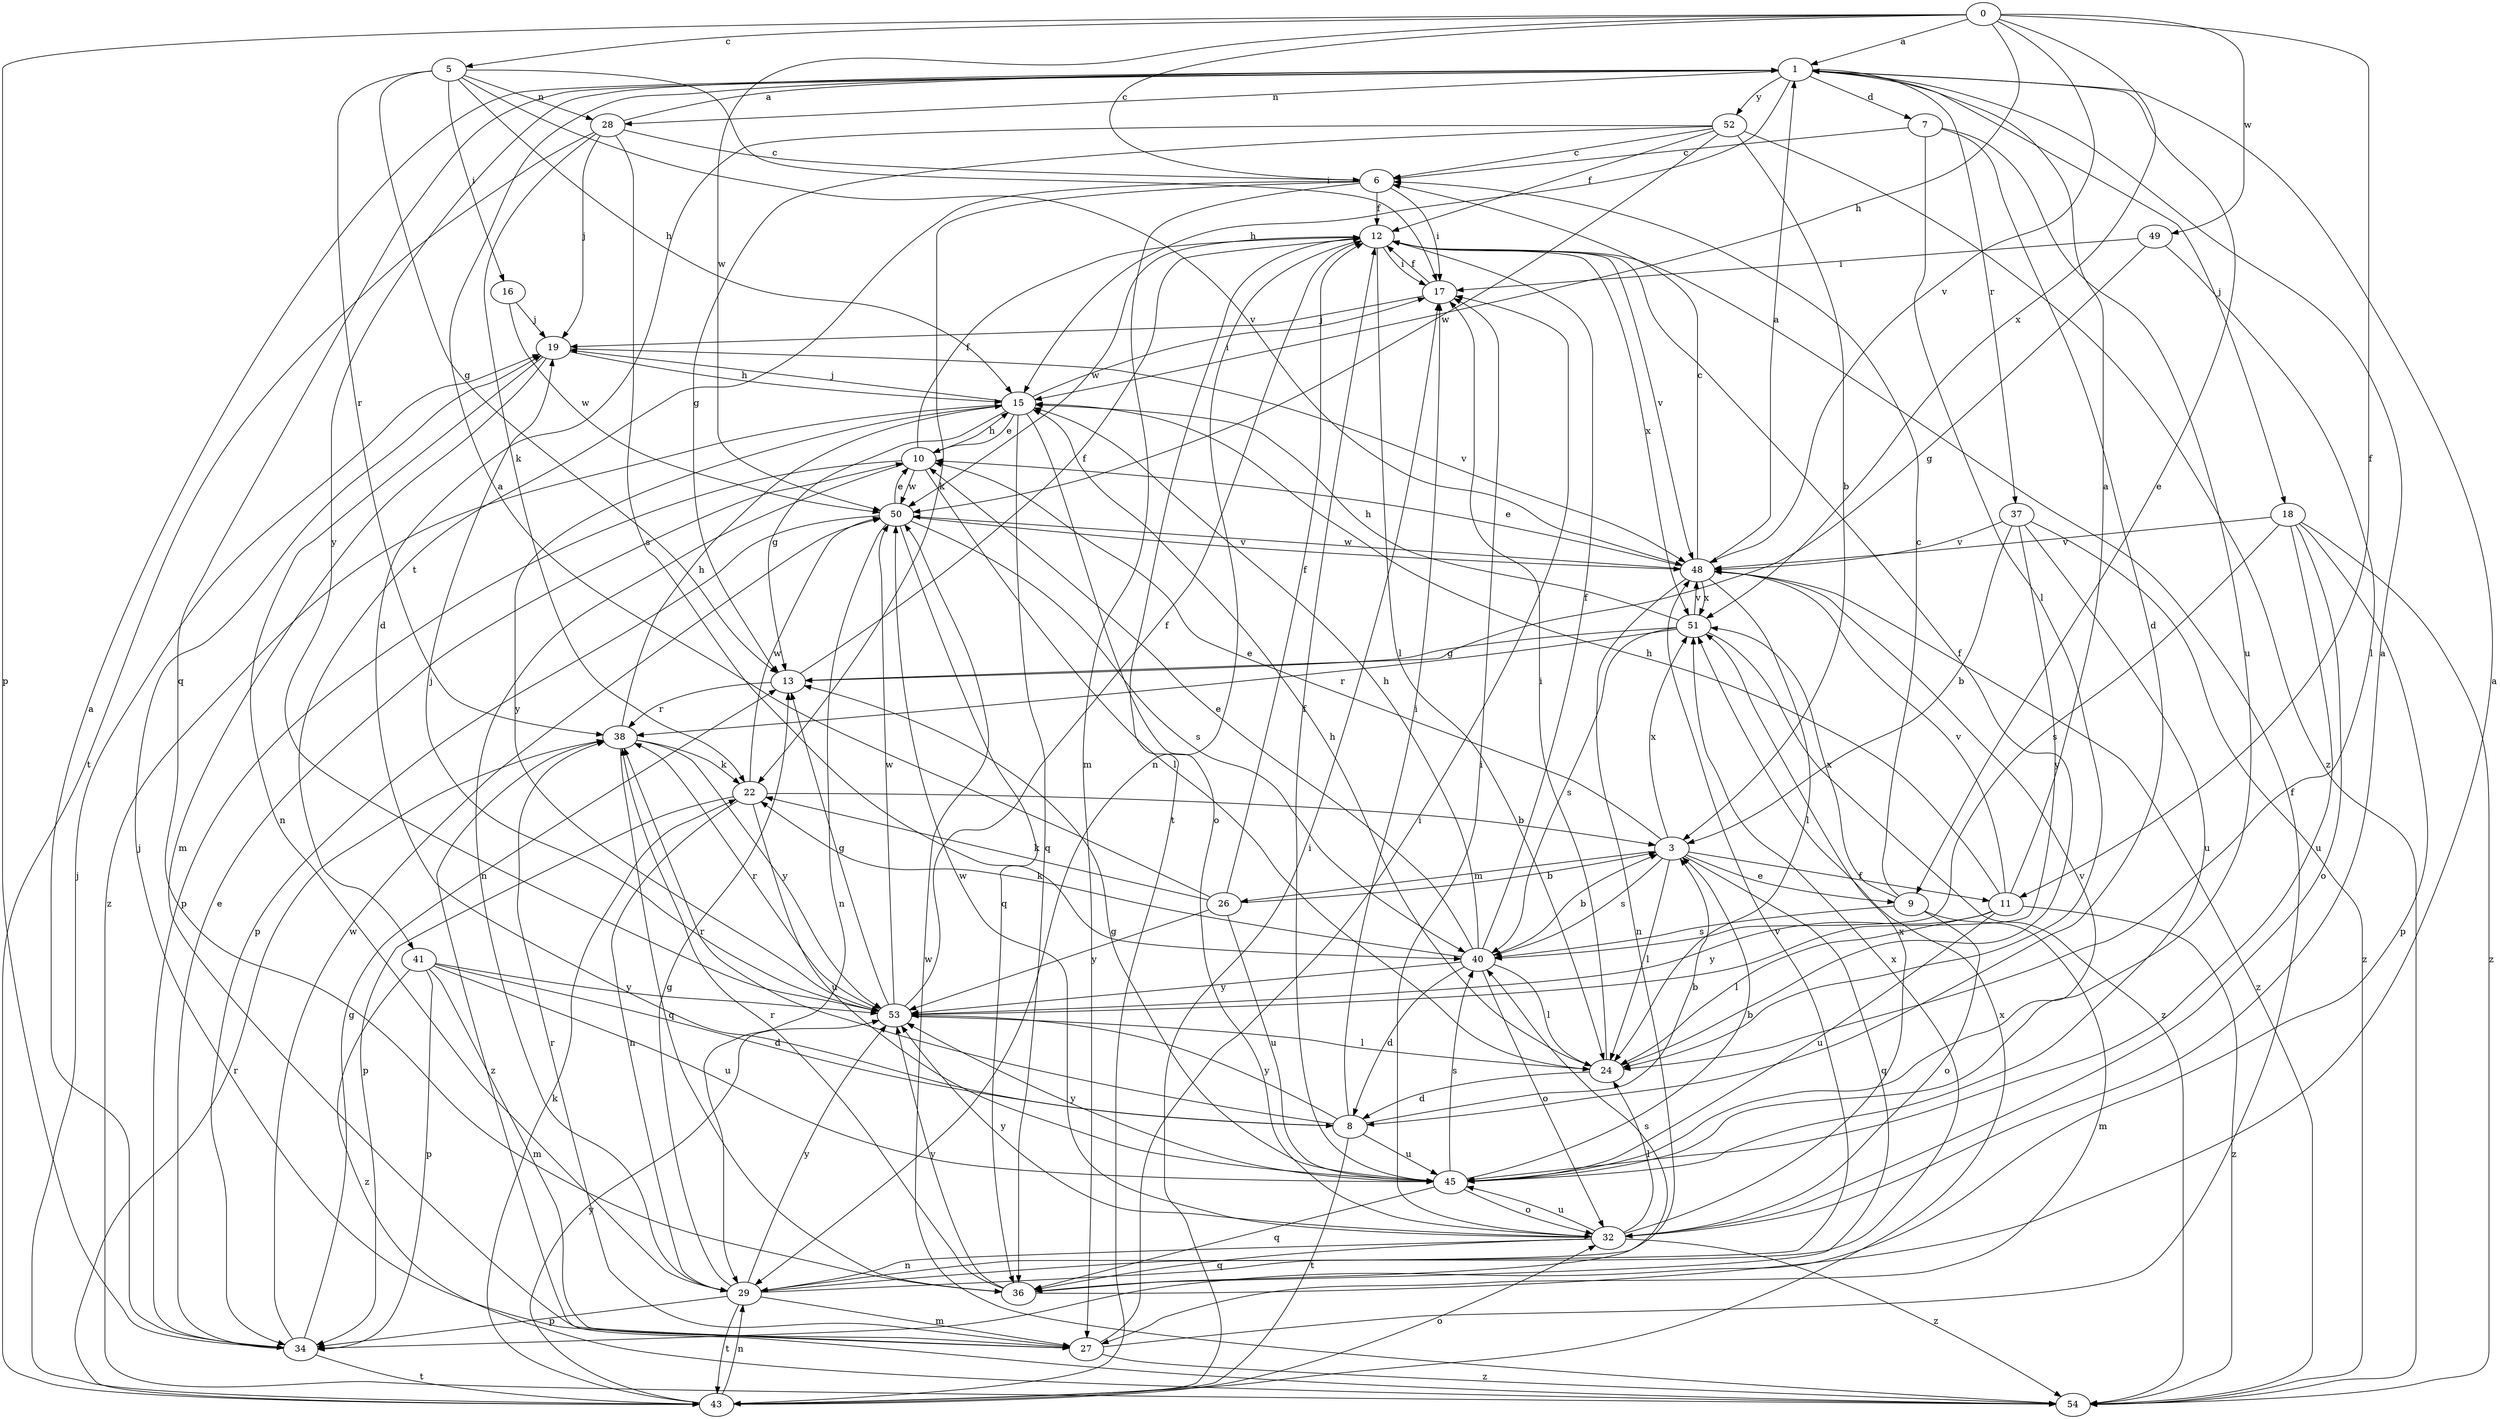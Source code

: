 strict digraph  {
0;
1;
3;
5;
6;
7;
8;
9;
10;
11;
12;
13;
15;
16;
17;
18;
19;
22;
24;
26;
27;
28;
29;
32;
34;
36;
37;
38;
40;
41;
43;
45;
48;
49;
50;
51;
52;
53;
54;
0 -> 1  [label=a];
0 -> 5  [label=c];
0 -> 6  [label=c];
0 -> 11  [label=f];
0 -> 15  [label=h];
0 -> 34  [label=p];
0 -> 48  [label=v];
0 -> 49  [label=w];
0 -> 50  [label=w];
0 -> 51  [label=x];
1 -> 7  [label=d];
1 -> 9  [label=e];
1 -> 15  [label=h];
1 -> 18  [label=j];
1 -> 28  [label=n];
1 -> 36  [label=q];
1 -> 37  [label=r];
1 -> 52  [label=y];
1 -> 53  [label=y];
3 -> 9  [label=e];
3 -> 10  [label=e];
3 -> 11  [label=f];
3 -> 24  [label=l];
3 -> 26  [label=m];
3 -> 36  [label=q];
3 -> 40  [label=s];
3 -> 51  [label=x];
5 -> 13  [label=g];
5 -> 15  [label=h];
5 -> 16  [label=i];
5 -> 17  [label=i];
5 -> 28  [label=n];
5 -> 38  [label=r];
5 -> 48  [label=v];
6 -> 12  [label=f];
6 -> 17  [label=i];
6 -> 22  [label=k];
6 -> 27  [label=m];
6 -> 41  [label=t];
7 -> 6  [label=c];
7 -> 8  [label=d];
7 -> 24  [label=l];
7 -> 45  [label=u];
8 -> 3  [label=b];
8 -> 17  [label=i];
8 -> 38  [label=r];
8 -> 43  [label=t];
8 -> 45  [label=u];
8 -> 53  [label=y];
9 -> 6  [label=c];
9 -> 27  [label=m];
9 -> 32  [label=o];
9 -> 40  [label=s];
9 -> 51  [label=x];
10 -> 12  [label=f];
10 -> 15  [label=h];
10 -> 24  [label=l];
10 -> 29  [label=n];
10 -> 34  [label=p];
10 -> 50  [label=w];
11 -> 1  [label=a];
11 -> 15  [label=h];
11 -> 24  [label=l];
11 -> 45  [label=u];
11 -> 48  [label=v];
11 -> 53  [label=y];
11 -> 54  [label=z];
12 -> 17  [label=i];
12 -> 24  [label=l];
12 -> 29  [label=n];
12 -> 43  [label=t];
12 -> 48  [label=v];
12 -> 50  [label=w];
12 -> 51  [label=x];
13 -> 12  [label=f];
13 -> 38  [label=r];
15 -> 10  [label=e];
15 -> 13  [label=g];
15 -> 17  [label=i];
15 -> 19  [label=j];
15 -> 32  [label=o];
15 -> 36  [label=q];
15 -> 53  [label=y];
15 -> 54  [label=z];
16 -> 19  [label=j];
16 -> 50  [label=w];
17 -> 12  [label=f];
17 -> 19  [label=j];
18 -> 32  [label=o];
18 -> 34  [label=p];
18 -> 40  [label=s];
18 -> 45  [label=u];
18 -> 48  [label=v];
18 -> 54  [label=z];
19 -> 15  [label=h];
19 -> 27  [label=m];
19 -> 29  [label=n];
19 -> 48  [label=v];
22 -> 3  [label=b];
22 -> 29  [label=n];
22 -> 34  [label=p];
22 -> 45  [label=u];
22 -> 50  [label=w];
24 -> 8  [label=d];
24 -> 12  [label=f];
24 -> 15  [label=h];
24 -> 17  [label=i];
26 -> 1  [label=a];
26 -> 3  [label=b];
26 -> 12  [label=f];
26 -> 22  [label=k];
26 -> 45  [label=u];
26 -> 53  [label=y];
27 -> 12  [label=f];
27 -> 17  [label=i];
27 -> 19  [label=j];
27 -> 38  [label=r];
27 -> 54  [label=z];
28 -> 1  [label=a];
28 -> 6  [label=c];
28 -> 19  [label=j];
28 -> 22  [label=k];
28 -> 40  [label=s];
28 -> 43  [label=t];
29 -> 13  [label=g];
29 -> 27  [label=m];
29 -> 34  [label=p];
29 -> 43  [label=t];
29 -> 48  [label=v];
29 -> 51  [label=x];
29 -> 53  [label=y];
32 -> 1  [label=a];
32 -> 17  [label=i];
32 -> 24  [label=l];
32 -> 29  [label=n];
32 -> 36  [label=q];
32 -> 45  [label=u];
32 -> 50  [label=w];
32 -> 51  [label=x];
32 -> 53  [label=y];
32 -> 54  [label=z];
34 -> 1  [label=a];
34 -> 10  [label=e];
34 -> 13  [label=g];
34 -> 43  [label=t];
34 -> 50  [label=w];
36 -> 1  [label=a];
36 -> 38  [label=r];
36 -> 40  [label=s];
36 -> 53  [label=y];
37 -> 3  [label=b];
37 -> 45  [label=u];
37 -> 48  [label=v];
37 -> 53  [label=y];
37 -> 54  [label=z];
38 -> 15  [label=h];
38 -> 22  [label=k];
38 -> 36  [label=q];
38 -> 53  [label=y];
38 -> 54  [label=z];
40 -> 3  [label=b];
40 -> 8  [label=d];
40 -> 10  [label=e];
40 -> 12  [label=f];
40 -> 15  [label=h];
40 -> 22  [label=k];
40 -> 24  [label=l];
40 -> 32  [label=o];
40 -> 53  [label=y];
41 -> 8  [label=d];
41 -> 27  [label=m];
41 -> 34  [label=p];
41 -> 45  [label=u];
41 -> 53  [label=y];
41 -> 54  [label=z];
43 -> 17  [label=i];
43 -> 19  [label=j];
43 -> 22  [label=k];
43 -> 29  [label=n];
43 -> 32  [label=o];
43 -> 38  [label=r];
43 -> 51  [label=x];
43 -> 53  [label=y];
45 -> 3  [label=b];
45 -> 12  [label=f];
45 -> 13  [label=g];
45 -> 32  [label=o];
45 -> 36  [label=q];
45 -> 40  [label=s];
45 -> 48  [label=v];
45 -> 53  [label=y];
48 -> 1  [label=a];
48 -> 6  [label=c];
48 -> 10  [label=e];
48 -> 24  [label=l];
48 -> 29  [label=n];
48 -> 50  [label=w];
48 -> 51  [label=x];
48 -> 54  [label=z];
49 -> 13  [label=g];
49 -> 17  [label=i];
49 -> 24  [label=l];
50 -> 10  [label=e];
50 -> 29  [label=n];
50 -> 34  [label=p];
50 -> 36  [label=q];
50 -> 40  [label=s];
50 -> 48  [label=v];
51 -> 13  [label=g];
51 -> 15  [label=h];
51 -> 38  [label=r];
51 -> 40  [label=s];
51 -> 48  [label=v];
51 -> 54  [label=z];
52 -> 3  [label=b];
52 -> 6  [label=c];
52 -> 8  [label=d];
52 -> 12  [label=f];
52 -> 13  [label=g];
52 -> 50  [label=w];
52 -> 54  [label=z];
53 -> 12  [label=f];
53 -> 13  [label=g];
53 -> 19  [label=j];
53 -> 24  [label=l];
53 -> 38  [label=r];
53 -> 50  [label=w];
54 -> 50  [label=w];
}
